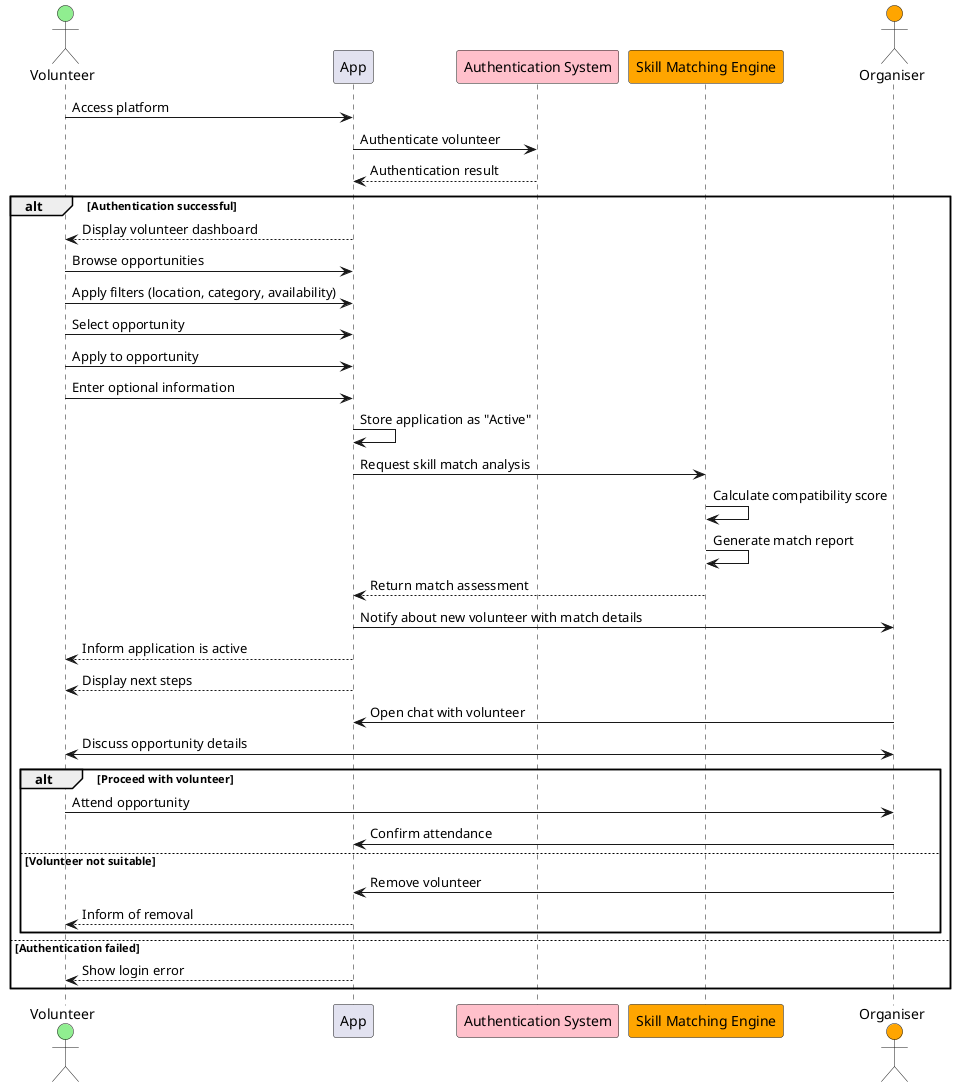 @startuml
actor Volunteer #lightgreen
participant App
participant "Authentication System" as Auth #pink
participant "Skill Matching Engine" as SkillMatch #orange
actor Organiser #orange 

Volunteer -> App: Access platform
App -> Auth: Authenticate volunteer
Auth --> App: Authentication result

alt Authentication successful
    App --> Volunteer: Display volunteer dashboard
    
    Volunteer -> App: Browse opportunities
    Volunteer -> App: Apply filters (location, category, availability)
    Volunteer -> App: Select opportunity
    
    Volunteer -> App: Apply to opportunity
    Volunteer -> App: Enter optional information
    App -> App: Store application as "Active"
    
    App -> SkillMatch: Request skill match analysis
    SkillMatch -> SkillMatch: Calculate compatibility score
    SkillMatch -> SkillMatch: Generate match report
    SkillMatch --> App: Return match assessment
    
    App -> Organiser: Notify about new volunteer with match details
    App --> Volunteer: Inform application is active
    App --> Volunteer: Display next steps
    
    Organiser -> App: Open chat with volunteer
    Volunteer <-> Organiser: Discuss opportunity details
    
    alt Proceed with volunteer
        Volunteer -> Organiser: Attend opportunity
        Organiser -> App: Confirm attendance
    else Volunteer not suitable
        Organiser -> App: Remove volunteer
        App --> Volunteer: Inform of removal
    end
else Authentication failed
    App --> Volunteer: Show login error
end

@enduml
